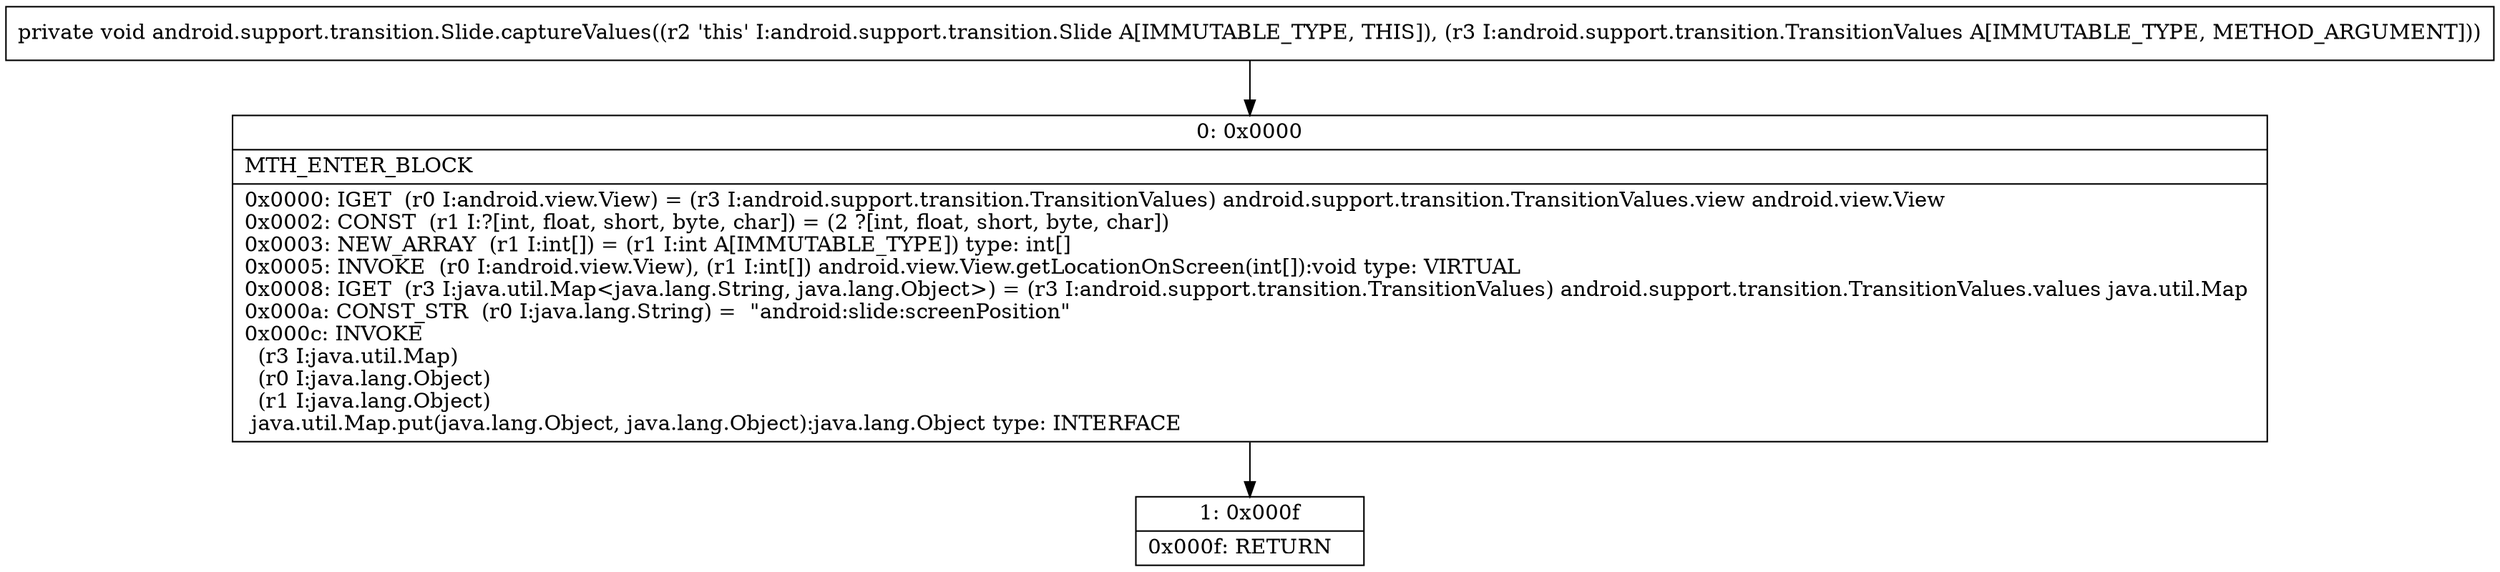 digraph "CFG forandroid.support.transition.Slide.captureValues(Landroid\/support\/transition\/TransitionValues;)V" {
Node_0 [shape=record,label="{0\:\ 0x0000|MTH_ENTER_BLOCK\l|0x0000: IGET  (r0 I:android.view.View) = (r3 I:android.support.transition.TransitionValues) android.support.transition.TransitionValues.view android.view.View \l0x0002: CONST  (r1 I:?[int, float, short, byte, char]) = (2 ?[int, float, short, byte, char]) \l0x0003: NEW_ARRAY  (r1 I:int[]) = (r1 I:int A[IMMUTABLE_TYPE]) type: int[] \l0x0005: INVOKE  (r0 I:android.view.View), (r1 I:int[]) android.view.View.getLocationOnScreen(int[]):void type: VIRTUAL \l0x0008: IGET  (r3 I:java.util.Map\<java.lang.String, java.lang.Object\>) = (r3 I:android.support.transition.TransitionValues) android.support.transition.TransitionValues.values java.util.Map \l0x000a: CONST_STR  (r0 I:java.lang.String) =  \"android:slide:screenPosition\" \l0x000c: INVOKE  \l  (r3 I:java.util.Map)\l  (r0 I:java.lang.Object)\l  (r1 I:java.lang.Object)\l java.util.Map.put(java.lang.Object, java.lang.Object):java.lang.Object type: INTERFACE \l}"];
Node_1 [shape=record,label="{1\:\ 0x000f|0x000f: RETURN   \l}"];
MethodNode[shape=record,label="{private void android.support.transition.Slide.captureValues((r2 'this' I:android.support.transition.Slide A[IMMUTABLE_TYPE, THIS]), (r3 I:android.support.transition.TransitionValues A[IMMUTABLE_TYPE, METHOD_ARGUMENT])) }"];
MethodNode -> Node_0;
Node_0 -> Node_1;
}

